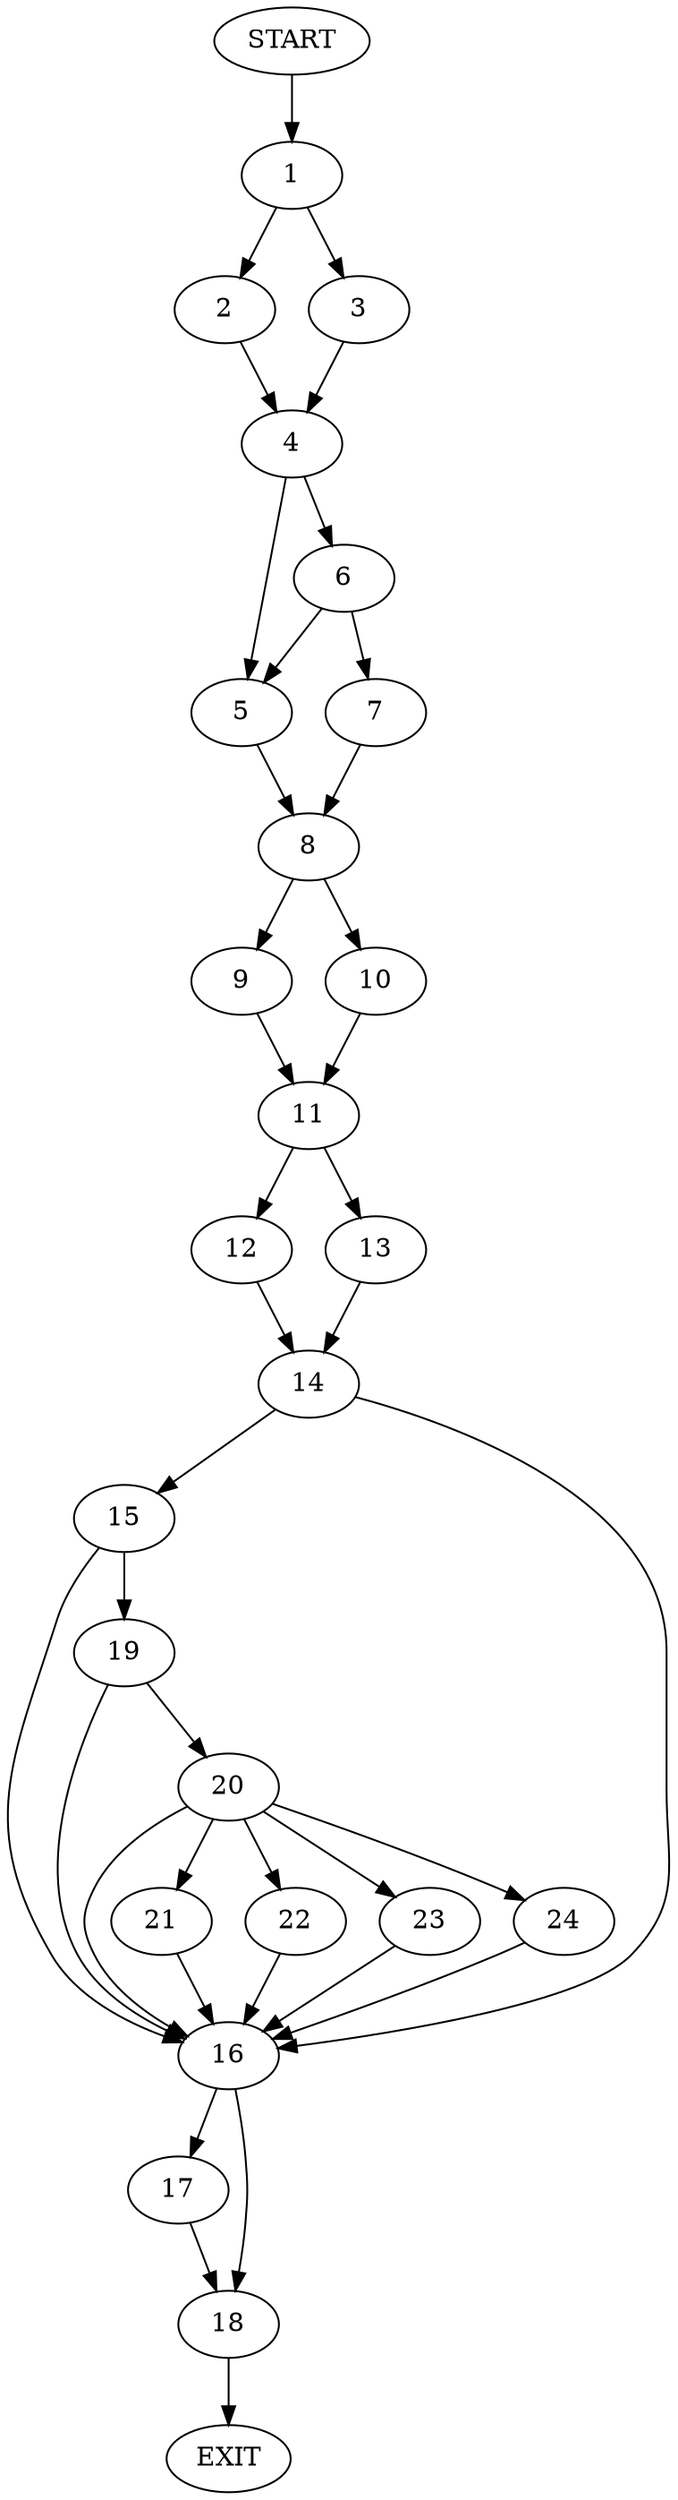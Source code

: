 digraph {
0 [label="START"]
25 [label="EXIT"]
0 -> 1
1 -> 2
1 -> 3
2 -> 4
3 -> 4
4 -> 5
4 -> 6
6 -> 7
6 -> 5
5 -> 8
7 -> 8
8 -> 9
8 -> 10
9 -> 11
10 -> 11
11 -> 12
11 -> 13
13 -> 14
12 -> 14
14 -> 15
14 -> 16
16 -> 17
16 -> 18
15 -> 16
15 -> 19
19 -> 16
19 -> 20
20 -> 16
20 -> 21
20 -> 22
20 -> 23
20 -> 24
21 -> 16
24 -> 16
22 -> 16
23 -> 16
17 -> 18
18 -> 25
}
